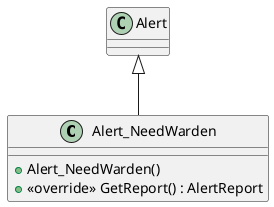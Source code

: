 @startuml
class Alert_NeedWarden {
    + Alert_NeedWarden()
    + <<override>> GetReport() : AlertReport
}
Alert <|-- Alert_NeedWarden
@enduml
